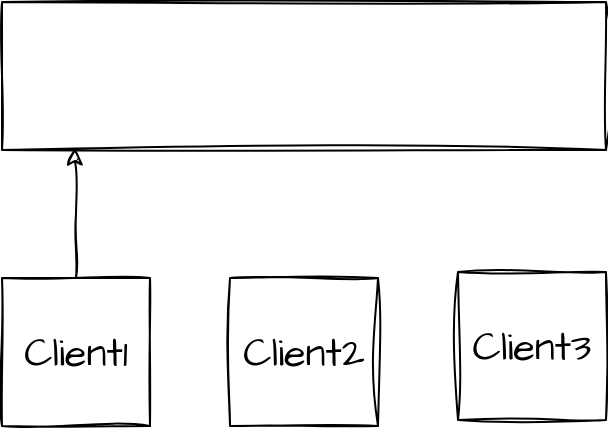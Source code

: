<mxfile version="21.3.2" type="github">
  <diagram name="第 1 页" id="m-RoqqSfNEcqgllTtVmM">
    <mxGraphModel dx="1550" dy="809" grid="0" gridSize="10" guides="1" tooltips="1" connect="1" arrows="1" fold="1" page="1" pageScale="1" pageWidth="827" pageHeight="1169" background="#ffffff" math="0" shadow="0">
      <root>
        <mxCell id="0" />
        <mxCell id="1" parent="0" />
        <mxCell id="92Wu0UhFw1f_CVzm1QeW-3" value="" style="rounded=0;whiteSpace=wrap;html=1;sketch=1;hachureGap=4;jiggle=2;curveFitting=1;fontFamily=Architects Daughter;fontSource=https%3A%2F%2Ffonts.googleapis.com%2Fcss%3Ffamily%3DArchitects%2BDaughter;fontSize=20;" vertex="1" parent="1">
          <mxGeometry x="211" y="170" width="302" height="74" as="geometry" />
        </mxCell>
        <mxCell id="92Wu0UhFw1f_CVzm1QeW-16" style="edgeStyle=orthogonalEdgeStyle;rounded=0;sketch=1;hachureGap=4;jiggle=2;curveFitting=1;orthogonalLoop=1;jettySize=auto;html=1;exitX=0.5;exitY=0;exitDx=0;exitDy=0;entryX=0.12;entryY=0.989;entryDx=0;entryDy=0;entryPerimeter=0;fontFamily=Architects Daughter;fontSource=https%3A%2F%2Ffonts.googleapis.com%2Fcss%3Ffamily%3DArchitects%2BDaughter;fontSize=16;" edge="1" parent="1" source="92Wu0UhFw1f_CVzm1QeW-7" target="92Wu0UhFw1f_CVzm1QeW-3">
          <mxGeometry relative="1" as="geometry" />
        </mxCell>
        <mxCell id="92Wu0UhFw1f_CVzm1QeW-7" value="Client1" style="whiteSpace=wrap;html=1;aspect=fixed;sketch=1;hachureGap=4;jiggle=2;curveFitting=1;fontFamily=Architects Daughter;fontSource=https%3A%2F%2Ffonts.googleapis.com%2Fcss%3Ffamily%3DArchitects%2BDaughter;fontSize=20;" vertex="1" parent="1">
          <mxGeometry x="211" y="308" width="74" height="74" as="geometry" />
        </mxCell>
        <mxCell id="92Wu0UhFw1f_CVzm1QeW-8" value="Client2" style="whiteSpace=wrap;html=1;aspect=fixed;sketch=1;hachureGap=4;jiggle=2;curveFitting=1;fontFamily=Architects Daughter;fontSource=https%3A%2F%2Ffonts.googleapis.com%2Fcss%3Ffamily%3DArchitects%2BDaughter;fontSize=20;" vertex="1" parent="1">
          <mxGeometry x="325" y="308" width="74" height="74" as="geometry" />
        </mxCell>
        <mxCell id="92Wu0UhFw1f_CVzm1QeW-9" value="Client3" style="whiteSpace=wrap;html=1;aspect=fixed;sketch=1;hachureGap=4;jiggle=2;curveFitting=1;fontFamily=Architects Daughter;fontSource=https%3A%2F%2Ffonts.googleapis.com%2Fcss%3Ffamily%3DArchitects%2BDaughter;fontSize=20;" vertex="1" parent="1">
          <mxGeometry x="439" y="305" width="74" height="74" as="geometry" />
        </mxCell>
      </root>
    </mxGraphModel>
  </diagram>
</mxfile>
